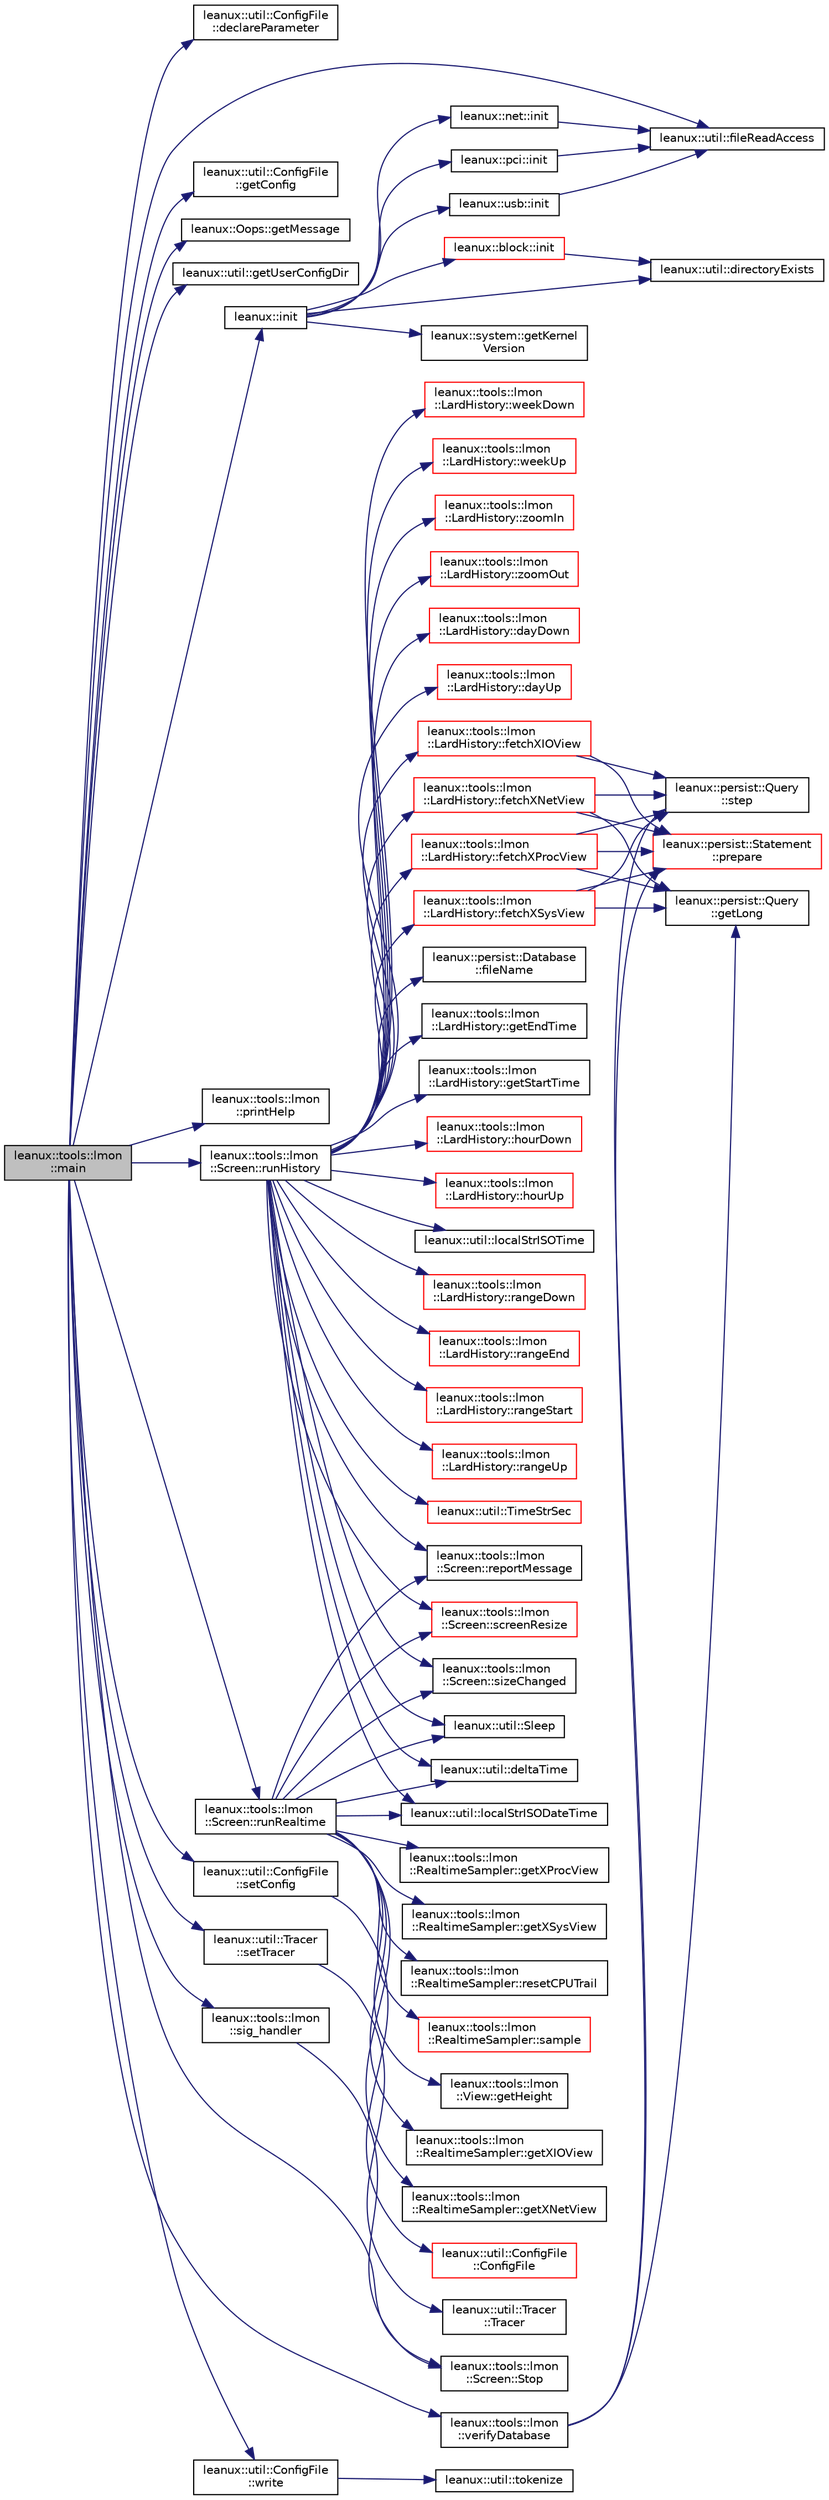digraph "leanux::tools::lmon::main"
{
 // LATEX_PDF_SIZE
  bgcolor="transparent";
  edge [fontname="Helvetica",fontsize="10",labelfontname="Helvetica",labelfontsize="10"];
  node [fontname="Helvetica",fontsize="10",shape=record];
  rankdir="LR";
  Node1 [label="leanux::tools::lmon\l::main",height=0.2,width=0.4,color="black", fillcolor="grey75", style="filled", fontcolor="black",tooltip=" "];
  Node1 -> Node2 [color="midnightblue",fontsize="10",style="solid",fontname="Helvetica"];
  Node2 [label="leanux::util::ConfigFile\l::declareParameter",height=0.2,width=0.4,color="black",URL="$classleanux_1_1util_1_1ConfigFile.html#a7be94593ad2b942e9a47163e09839d88",tooltip="declare the configuration paramater and set a hardcoded default."];
  Node1 -> Node3 [color="midnightblue",fontsize="10",style="solid",fontname="Helvetica"];
  Node3 [label="leanux::util::fileReadAccess",height=0.2,width=0.4,color="black",URL="$namespaceleanux_1_1util.html#a6421ca2c46c56eebe1a486c6a498ce7d",tooltip="Test if a file exists and can be read."];
  Node1 -> Node4 [color="midnightblue",fontsize="10",style="solid",fontname="Helvetica"];
  Node4 [label="leanux::util::ConfigFile\l::getConfig",height=0.2,width=0.4,color="black",URL="$classleanux_1_1util_1_1ConfigFile.html#a8cef175948cd9727c732de3a605c99ba",tooltip="Get the ConfigurationFile object for the appname, or construct one if it does not exist."];
  Node1 -> Node5 [color="midnightblue",fontsize="10",style="solid",fontname="Helvetica"];
  Node5 [label="leanux::Oops::getMessage",height=0.2,width=0.4,color="black",URL="$classleanux_1_1Oops.html#a144d78069f0bb6388bbd1db6385418d2",tooltip="Get the Oops message."];
  Node1 -> Node6 [color="midnightblue",fontsize="10",style="solid",fontname="Helvetica"];
  Node6 [label="leanux::util::getUserConfigDir",height=0.2,width=0.4,color="black",URL="$namespaceleanux_1_1util.html#a7929eea191b64631040f40891e20ab97",tooltip="Return the config dir for the current user."];
  Node1 -> Node7 [color="midnightblue",fontsize="10",style="solid",fontname="Helvetica"];
  Node7 [label="leanux::init",height=0.2,width=0.4,color="black",URL="$namespaceleanux.html#a757c5a3a5fb84a0ab93de54fd0c8db30",tooltip="Initialize leanux, run checks to verify leanux is compatible with the runtime environment."];
  Node7 -> Node8 [color="midnightblue",fontsize="10",style="solid",fontname="Helvetica"];
  Node8 [label="leanux::util::directoryExists",height=0.2,width=0.4,color="black",URL="$namespaceleanux_1_1util.html#a6ac7287d49f3dd9b2c6c9673257e145b",tooltip="Test if the path is an existing directory."];
  Node7 -> Node9 [color="midnightblue",fontsize="10",style="solid",fontname="Helvetica"];
  Node9 [label="leanux::system::getKernel\lVersion",height=0.2,width=0.4,color="black",URL="$namespaceleanux_1_1system.html#a019837e625c4eedcc1e09de84a56d5b8",tooltip="Get the kernel version."];
  Node7 -> Node10 [color="midnightblue",fontsize="10",style="solid",fontname="Helvetica"];
  Node10 [label="leanux::net::init",height=0.2,width=0.4,color="black",URL="$namespaceleanux_1_1net.html#a81d90730109735bfefa2835d31152cd1",tooltip="initialize net library"];
  Node10 -> Node3 [color="midnightblue",fontsize="10",style="solid",fontname="Helvetica"];
  Node7 -> Node11 [color="midnightblue",fontsize="10",style="solid",fontname="Helvetica"];
  Node11 [label="leanux::pci::init",height=0.2,width=0.4,color="black",URL="$namespaceleanux_1_1pci.html#ac2e2e3d7c732711d93a166699f2dcff3",tooltip="Initialize pci namespace."];
  Node11 -> Node3 [color="midnightblue",fontsize="10",style="solid",fontname="Helvetica"];
  Node7 -> Node12 [color="midnightblue",fontsize="10",style="solid",fontname="Helvetica"];
  Node12 [label="leanux::usb::init",height=0.2,width=0.4,color="black",URL="$namespaceleanux_1_1usb.html#abd98dfc77cb6924be71589e8e2e4dc50",tooltip="initialize usb namespace."];
  Node12 -> Node3 [color="midnightblue",fontsize="10",style="solid",fontname="Helvetica"];
  Node7 -> Node13 [color="midnightblue",fontsize="10",style="solid",fontname="Helvetica"];
  Node13 [label="leanux::block::init",height=0.2,width=0.4,color="red",URL="$namespaceleanux_1_1block.html#a927d958ef9b9b66a13c32754e91d0c7d",tooltip="Initialize the block API."];
  Node13 -> Node8 [color="midnightblue",fontsize="10",style="solid",fontname="Helvetica"];
  Node1 -> Node22 [color="midnightblue",fontsize="10",style="solid",fontname="Helvetica"];
  Node22 [label="leanux::tools::lmon\l::printHelp",height=0.2,width=0.4,color="black",URL="$namespaceleanux_1_1tools_1_1lmon.html#af9a7d2a8502671d378b18bb241adbb29",tooltip=" "];
  Node1 -> Node23 [color="midnightblue",fontsize="10",style="solid",fontname="Helvetica"];
  Node23 [label="leanux::tools::lmon\l::Screen::runHistory",height=0.2,width=0.4,color="black",URL="$classleanux_1_1tools_1_1lmon_1_1Screen.html#a010f9459d506af3a4251ea0a644282bd",tooltip="Run the Screen in history mode."];
  Node23 -> Node24 [color="midnightblue",fontsize="10",style="solid",fontname="Helvetica"];
  Node24 [label="leanux::tools::lmon\l::LardHistory::dayDown",height=0.2,width=0.4,color="red",URL="$classleanux_1_1tools_1_1lmon_1_1LardHistory.html#abbb0f0248af6b10fa46957148cd61bb1",tooltip=" "];
  Node23 -> Node33 [color="midnightblue",fontsize="10",style="solid",fontname="Helvetica"];
  Node33 [label="leanux::tools::lmon\l::LardHistory::dayUp",height=0.2,width=0.4,color="red",URL="$classleanux_1_1tools_1_1lmon_1_1LardHistory.html#a2248617d682e0af0e7f2bfc76f7c4bde",tooltip=" "];
  Node23 -> Node34 [color="midnightblue",fontsize="10",style="solid",fontname="Helvetica"];
  Node34 [label="leanux::util::deltaTime",height=0.2,width=0.4,color="black",URL="$namespaceleanux_1_1util.html#a4837f2d09bfda41e98223427201d04e2",tooltip="Return the deltaof two timevals in seconds."];
  Node23 -> Node35 [color="midnightblue",fontsize="10",style="solid",fontname="Helvetica"];
  Node35 [label="leanux::tools::lmon\l::LardHistory::fetchXIOView",height=0.2,width=0.4,color="red",URL="$classleanux_1_1tools_1_1lmon_1_1LardHistory.html#aa23605988e12e4307cadd2facd79ebd8",tooltip=" "];
  Node35 -> Node28 [color="midnightblue",fontsize="10",style="solid",fontname="Helvetica"];
  Node28 [label="leanux::persist::Statement\l::prepare",height=0.2,width=0.4,color="red",URL="$classleanux_1_1persist_1_1Statement.html#a1b809c1b1d0e9d24af65e439c3893d74",tooltip="Prepare a SQL statement."];
  Node35 -> Node30 [color="midnightblue",fontsize="10",style="solid",fontname="Helvetica"];
  Node30 [label="leanux::persist::Query\l::step",height=0.2,width=0.4,color="black",URL="$classleanux_1_1persist_1_1Query.html#a294e11c33a22761503c49418f5ca9815",tooltip="Step the result list, end of list returns false."];
  Node23 -> Node37 [color="midnightblue",fontsize="10",style="solid",fontname="Helvetica"];
  Node37 [label="leanux::tools::lmon\l::LardHistory::fetchXNetView",height=0.2,width=0.4,color="red",URL="$classleanux_1_1tools_1_1lmon_1_1LardHistory.html#a908ffa6779f01a0d374139856c5395c4",tooltip=" "];
  Node37 -> Node27 [color="midnightblue",fontsize="10",style="solid",fontname="Helvetica"];
  Node27 [label="leanux::persist::Query\l::getLong",height=0.2,width=0.4,color="black",URL="$classleanux_1_1persist_1_1Query.html#ada37977ad924b728401fa1fb7506cd2e",tooltip="Get long value from select list."];
  Node37 -> Node28 [color="midnightblue",fontsize="10",style="solid",fontname="Helvetica"];
  Node37 -> Node30 [color="midnightblue",fontsize="10",style="solid",fontname="Helvetica"];
  Node23 -> Node38 [color="midnightblue",fontsize="10",style="solid",fontname="Helvetica"];
  Node38 [label="leanux::tools::lmon\l::LardHistory::fetchXProcView",height=0.2,width=0.4,color="red",URL="$classleanux_1_1tools_1_1lmon_1_1LardHistory.html#a9a004d58071bc3b2064686742b49b80a",tooltip=" "];
  Node38 -> Node27 [color="midnightblue",fontsize="10",style="solid",fontname="Helvetica"];
  Node38 -> Node28 [color="midnightblue",fontsize="10",style="solid",fontname="Helvetica"];
  Node38 -> Node30 [color="midnightblue",fontsize="10",style="solid",fontname="Helvetica"];
  Node23 -> Node41 [color="midnightblue",fontsize="10",style="solid",fontname="Helvetica"];
  Node41 [label="leanux::tools::lmon\l::LardHistory::fetchXSysView",height=0.2,width=0.4,color="red",URL="$classleanux_1_1tools_1_1lmon_1_1LardHistory.html#acbcc292d0de07d7c9da5badf017577d4",tooltip=" "];
  Node41 -> Node27 [color="midnightblue",fontsize="10",style="solid",fontname="Helvetica"];
  Node41 -> Node28 [color="midnightblue",fontsize="10",style="solid",fontname="Helvetica"];
  Node41 -> Node30 [color="midnightblue",fontsize="10",style="solid",fontname="Helvetica"];
  Node23 -> Node45 [color="midnightblue",fontsize="10",style="solid",fontname="Helvetica"];
  Node45 [label="leanux::persist::Database\l::fileName",height=0.2,width=0.4,color="black",URL="$classleanux_1_1persist_1_1Database.html#a295f9d0b2e58507a2e0a744d85931e99",tooltip=" "];
  Node23 -> Node46 [color="midnightblue",fontsize="10",style="solid",fontname="Helvetica"];
  Node46 [label="leanux::tools::lmon\l::LardHistory::getEndTime",height=0.2,width=0.4,color="black",URL="$classleanux_1_1tools_1_1lmon_1_1LardHistory.html#a305bb83b7bd7ba7a86e4b413bc5f6f7e",tooltip=" "];
  Node23 -> Node47 [color="midnightblue",fontsize="10",style="solid",fontname="Helvetica"];
  Node47 [label="leanux::tools::lmon\l::LardHistory::getStartTime",height=0.2,width=0.4,color="black",URL="$classleanux_1_1tools_1_1lmon_1_1LardHistory.html#a712019d3e9ae9803a9db91eded2c5400",tooltip=" "];
  Node23 -> Node48 [color="midnightblue",fontsize="10",style="solid",fontname="Helvetica"];
  Node48 [label="leanux::tools::lmon\l::LardHistory::hourDown",height=0.2,width=0.4,color="red",URL="$classleanux_1_1tools_1_1lmon_1_1LardHistory.html#a0e50738d2a673a6b539cb33b0c03ef74",tooltip=" "];
  Node23 -> Node49 [color="midnightblue",fontsize="10",style="solid",fontname="Helvetica"];
  Node49 [label="leanux::tools::lmon\l::LardHistory::hourUp",height=0.2,width=0.4,color="red",URL="$classleanux_1_1tools_1_1lmon_1_1LardHistory.html#aa3ed9afac22ff0c13e5aee6d9e73789e",tooltip=" "];
  Node23 -> Node50 [color="midnightblue",fontsize="10",style="solid",fontname="Helvetica"];
  Node50 [label="leanux::util::localStrISODateTime",height=0.2,width=0.4,color="black",URL="$namespaceleanux_1_1util.html#a64591c1e5e2afd7e676c51c08d3cf315",tooltip="Return current local time in ISO format; YYYY-MM-DD HH24:MI:SS."];
  Node23 -> Node51 [color="midnightblue",fontsize="10",style="solid",fontname="Helvetica"];
  Node51 [label="leanux::util::localStrISOTime",height=0.2,width=0.4,color="black",URL="$namespaceleanux_1_1util.html#a2ad50fb3feb828504bf9c9a597ee9c43",tooltip=" "];
  Node23 -> Node52 [color="midnightblue",fontsize="10",style="solid",fontname="Helvetica"];
  Node52 [label="leanux::tools::lmon\l::LardHistory::rangeDown",height=0.2,width=0.4,color="red",URL="$classleanux_1_1tools_1_1lmon_1_1LardHistory.html#a29f82085fafd7a4b2d932721a5156e02",tooltip=" "];
  Node23 -> Node53 [color="midnightblue",fontsize="10",style="solid",fontname="Helvetica"];
  Node53 [label="leanux::tools::lmon\l::LardHistory::rangeEnd",height=0.2,width=0.4,color="red",URL="$classleanux_1_1tools_1_1lmon_1_1LardHistory.html#a89c5b4e1aea91cbbe983475535e64c32",tooltip=" "];
  Node23 -> Node54 [color="midnightblue",fontsize="10",style="solid",fontname="Helvetica"];
  Node54 [label="leanux::tools::lmon\l::LardHistory::rangeStart",height=0.2,width=0.4,color="red",URL="$classleanux_1_1tools_1_1lmon_1_1LardHistory.html#a4d332725ca42cfad561c91328c3d682d",tooltip=" "];
  Node23 -> Node55 [color="midnightblue",fontsize="10",style="solid",fontname="Helvetica"];
  Node55 [label="leanux::tools::lmon\l::LardHistory::rangeUp",height=0.2,width=0.4,color="red",URL="$classleanux_1_1tools_1_1lmon_1_1LardHistory.html#ab1097623530fb774e9375980fbb8f326",tooltip=" "];
  Node23 -> Node56 [color="midnightblue",fontsize="10",style="solid",fontname="Helvetica"];
  Node56 [label="leanux::tools::lmon\l::Screen::reportMessage",height=0.2,width=0.4,color="black",URL="$classleanux_1_1tools_1_1lmon_1_1Screen.html#a18131fa25bef61ad877c098e63123ffd",tooltip="Report a message."];
  Node23 -> Node57 [color="midnightblue",fontsize="10",style="solid",fontname="Helvetica"];
  Node57 [label="leanux::tools::lmon\l::Screen::screenResize",height=0.2,width=0.4,color="red",URL="$classleanux_1_1tools_1_1lmon_1_1Screen.html#abcaa706fe703bbf453808220fcaf8263",tooltip="Recalculate the window sizes."];
  Node23 -> Node79 [color="midnightblue",fontsize="10",style="solid",fontname="Helvetica"];
  Node79 [label="leanux::tools::lmon\l::Screen::sizeChanged",height=0.2,width=0.4,color="black",URL="$classleanux_1_1tools_1_1lmon_1_1Screen.html#ade4a264f94dde2214ccd39db699f7f0a",tooltip="Determine if terminal size has changed."];
  Node23 -> Node80 [color="midnightblue",fontsize="10",style="solid",fontname="Helvetica"];
  Node80 [label="leanux::util::Sleep",height=0.2,width=0.4,color="black",URL="$namespaceleanux_1_1util.html#af85d667f0a1e549c70b45f81159af980",tooltip="Sleep seconds+nanoseconds."];
  Node23 -> Node81 [color="midnightblue",fontsize="10",style="solid",fontname="Helvetica"];
  Node81 [label="leanux::util::TimeStrSec",height=0.2,width=0.4,color="red",URL="$namespaceleanux_1_1util.html#a377ec19addd5d3ca3ecee9a2591f6458",tooltip="convert a time duration in seconds to a pretty print string."];
  Node23 -> Node83 [color="midnightblue",fontsize="10",style="solid",fontname="Helvetica"];
  Node83 [label="leanux::tools::lmon\l::LardHistory::weekDown",height=0.2,width=0.4,color="red",URL="$classleanux_1_1tools_1_1lmon_1_1LardHistory.html#ac2757f570c6bdacb51542f518d20f7c8",tooltip=" "];
  Node23 -> Node84 [color="midnightblue",fontsize="10",style="solid",fontname="Helvetica"];
  Node84 [label="leanux::tools::lmon\l::LardHistory::weekUp",height=0.2,width=0.4,color="red",URL="$classleanux_1_1tools_1_1lmon_1_1LardHistory.html#ab189cc20c695e58eea23f77b780da309",tooltip=" "];
  Node23 -> Node85 [color="midnightblue",fontsize="10",style="solid",fontname="Helvetica"];
  Node85 [label="leanux::tools::lmon\l::LardHistory::zoomIn",height=0.2,width=0.4,color="red",URL="$classleanux_1_1tools_1_1lmon_1_1LardHistory.html#a10f36becfe8720990cc1d61cb5c4fb69",tooltip=" "];
  Node23 -> Node87 [color="midnightblue",fontsize="10",style="solid",fontname="Helvetica"];
  Node87 [label="leanux::tools::lmon\l::LardHistory::zoomOut",height=0.2,width=0.4,color="red",URL="$classleanux_1_1tools_1_1lmon_1_1LardHistory.html#a3f832bdd26bec87963018ca9dd4655a4",tooltip=" "];
  Node1 -> Node88 [color="midnightblue",fontsize="10",style="solid",fontname="Helvetica"];
  Node88 [label="leanux::tools::lmon\l::Screen::runRealtime",height=0.2,width=0.4,color="black",URL="$classleanux_1_1tools_1_1lmon_1_1Screen.html#aa3dfc925603031c15d1cd88405ca3c11",tooltip="Run the Screen in realtime mode."];
  Node88 -> Node34 [color="midnightblue",fontsize="10",style="solid",fontname="Helvetica"];
  Node88 -> Node89 [color="midnightblue",fontsize="10",style="solid",fontname="Helvetica"];
  Node89 [label="leanux::tools::lmon\l::View::getHeight",height=0.2,width=0.4,color="black",URL="$classleanux_1_1tools_1_1lmon_1_1View.html#a4371f35535c3f1ab38f15ab859564535",tooltip=" "];
  Node88 -> Node90 [color="midnightblue",fontsize="10",style="solid",fontname="Helvetica"];
  Node90 [label="leanux::tools::lmon\l::RealtimeSampler::getXIOView",height=0.2,width=0.4,color="black",URL="$classleanux_1_1tools_1_1lmon_1_1RealtimeSampler.html#ac0c7f3e65aea45de36741dd5510ddf2c",tooltip=" "];
  Node88 -> Node91 [color="midnightblue",fontsize="10",style="solid",fontname="Helvetica"];
  Node91 [label="leanux::tools::lmon\l::RealtimeSampler::getXNetView",height=0.2,width=0.4,color="black",URL="$classleanux_1_1tools_1_1lmon_1_1RealtimeSampler.html#a4df640a19f56bc06544f1c00b5c39e93",tooltip=" "];
  Node88 -> Node92 [color="midnightblue",fontsize="10",style="solid",fontname="Helvetica"];
  Node92 [label="leanux::tools::lmon\l::RealtimeSampler::getXProcView",height=0.2,width=0.4,color="black",URL="$classleanux_1_1tools_1_1lmon_1_1RealtimeSampler.html#a9e270be66affd839c97e76f33c29f283",tooltip=" "];
  Node88 -> Node93 [color="midnightblue",fontsize="10",style="solid",fontname="Helvetica"];
  Node93 [label="leanux::tools::lmon\l::RealtimeSampler::getXSysView",height=0.2,width=0.4,color="black",URL="$classleanux_1_1tools_1_1lmon_1_1RealtimeSampler.html#a8b5a5cc3be8632153e11fb821c9f5d62",tooltip="Return snapshot XSysView data."];
  Node88 -> Node50 [color="midnightblue",fontsize="10",style="solid",fontname="Helvetica"];
  Node88 -> Node56 [color="midnightblue",fontsize="10",style="solid",fontname="Helvetica"];
  Node88 -> Node94 [color="midnightblue",fontsize="10",style="solid",fontname="Helvetica"];
  Node94 [label="leanux::tools::lmon\l::RealtimeSampler::resetCPUTrail",height=0.2,width=0.4,color="black",URL="$classleanux_1_1tools_1_1lmon_1_1RealtimeSampler.html#abbe50859f7736656b8c3d436d22ab1f7",tooltip=" "];
  Node88 -> Node95 [color="midnightblue",fontsize="10",style="solid",fontname="Helvetica"];
  Node95 [label="leanux::tools::lmon\l::RealtimeSampler::sample",height=0.2,width=0.4,color="red",URL="$classleanux_1_1tools_1_1lmon_1_1RealtimeSampler.html#a9522a4a46961eb4f75d3207da1efd07f",tooltip="Sample a snapshot."];
  Node88 -> Node57 [color="midnightblue",fontsize="10",style="solid",fontname="Helvetica"];
  Node88 -> Node79 [color="midnightblue",fontsize="10",style="solid",fontname="Helvetica"];
  Node88 -> Node80 [color="midnightblue",fontsize="10",style="solid",fontname="Helvetica"];
  Node1 -> Node138 [color="midnightblue",fontsize="10",style="solid",fontname="Helvetica"];
  Node138 [label="leanux::util::ConfigFile\l::setConfig",height=0.2,width=0.4,color="black",URL="$classleanux_1_1util_1_1ConfigFile.html#ad044e490e3603309c05ed01e06833b11",tooltip="set the application name and config file name."];
  Node138 -> Node139 [color="midnightblue",fontsize="10",style="solid",fontname="Helvetica"];
  Node139 [label="leanux::util::ConfigFile\l::ConfigFile",height=0.2,width=0.4,color="red",URL="$classleanux_1_1util_1_1ConfigFile.html#a1f104838a15bec5db5c6e2afe287cabc",tooltip="Constructor, should not be called directly, use setConfig and getConfig to create the ConfigFile."];
  Node1 -> Node141 [color="midnightblue",fontsize="10",style="solid",fontname="Helvetica"];
  Node141 [label="leanux::util::Tracer\l::setTracer",height=0.2,width=0.4,color="black",URL="$classleanux_1_1util_1_1Tracer.html#aa0f9d4ea1057730f331288be97102add",tooltip="Initialize the singleton."];
  Node141 -> Node142 [color="midnightblue",fontsize="10",style="solid",fontname="Helvetica"];
  Node142 [label="leanux::util::Tracer\l::Tracer",height=0.2,width=0.4,color="black",URL="$classleanux_1_1util_1_1Tracer.html#a8ba32478a246f505272812174f57f220",tooltip="Setup the Tracer."];
  Node1 -> Node143 [color="midnightblue",fontsize="10",style="solid",fontname="Helvetica"];
  Node143 [label="leanux::tools::lmon\l::sig_handler",height=0.2,width=0.4,color="black",URL="$namespaceleanux_1_1tools_1_1lmon.html#a0e5ec350e635a8a5cbda99cc700f83c7",tooltip="handle signals such a CTRL-C."];
  Node143 -> Node144 [color="midnightblue",fontsize="10",style="solid",fontname="Helvetica"];
  Node144 [label="leanux::tools::lmon\l::Screen::Stop",height=0.2,width=0.4,color="black",URL="$classleanux_1_1tools_1_1lmon_1_1Screen.html#aaf8d592184fafa6a7f80b66fa7e4caff",tooltip="Stop the Screen."];
  Node1 -> Node144 [color="midnightblue",fontsize="10",style="solid",fontname="Helvetica"];
  Node1 -> Node145 [color="midnightblue",fontsize="10",style="solid",fontname="Helvetica"];
  Node145 [label="leanux::tools::lmon\l::verifyDatabase",height=0.2,width=0.4,color="black",URL="$namespaceleanux_1_1tools_1_1lmon.html#a74b9d0f91075fc4d3f46a9e0e3213248",tooltip=" "];
  Node145 -> Node27 [color="midnightblue",fontsize="10",style="solid",fontname="Helvetica"];
  Node145 -> Node28 [color="midnightblue",fontsize="10",style="solid",fontname="Helvetica"];
  Node145 -> Node30 [color="midnightblue",fontsize="10",style="solid",fontname="Helvetica"];
  Node1 -> Node146 [color="midnightblue",fontsize="10",style="solid",fontname="Helvetica"];
  Node146 [label="leanux::util::ConfigFile\l::write",height=0.2,width=0.4,color="black",URL="$classleanux_1_1util_1_1ConfigFile.html#a51029ba31414b49297e706fe40832a6f",tooltip="write out the configuration file, including runtime modifications."];
  Node146 -> Node147 [color="midnightblue",fontsize="10",style="solid",fontname="Helvetica"];
  Node147 [label="leanux::util::tokenize",height=0.2,width=0.4,color="black",URL="$namespaceleanux_1_1util.html#a3b691a56e21c20628e956b8ec995d53f",tooltip=" "];
}
